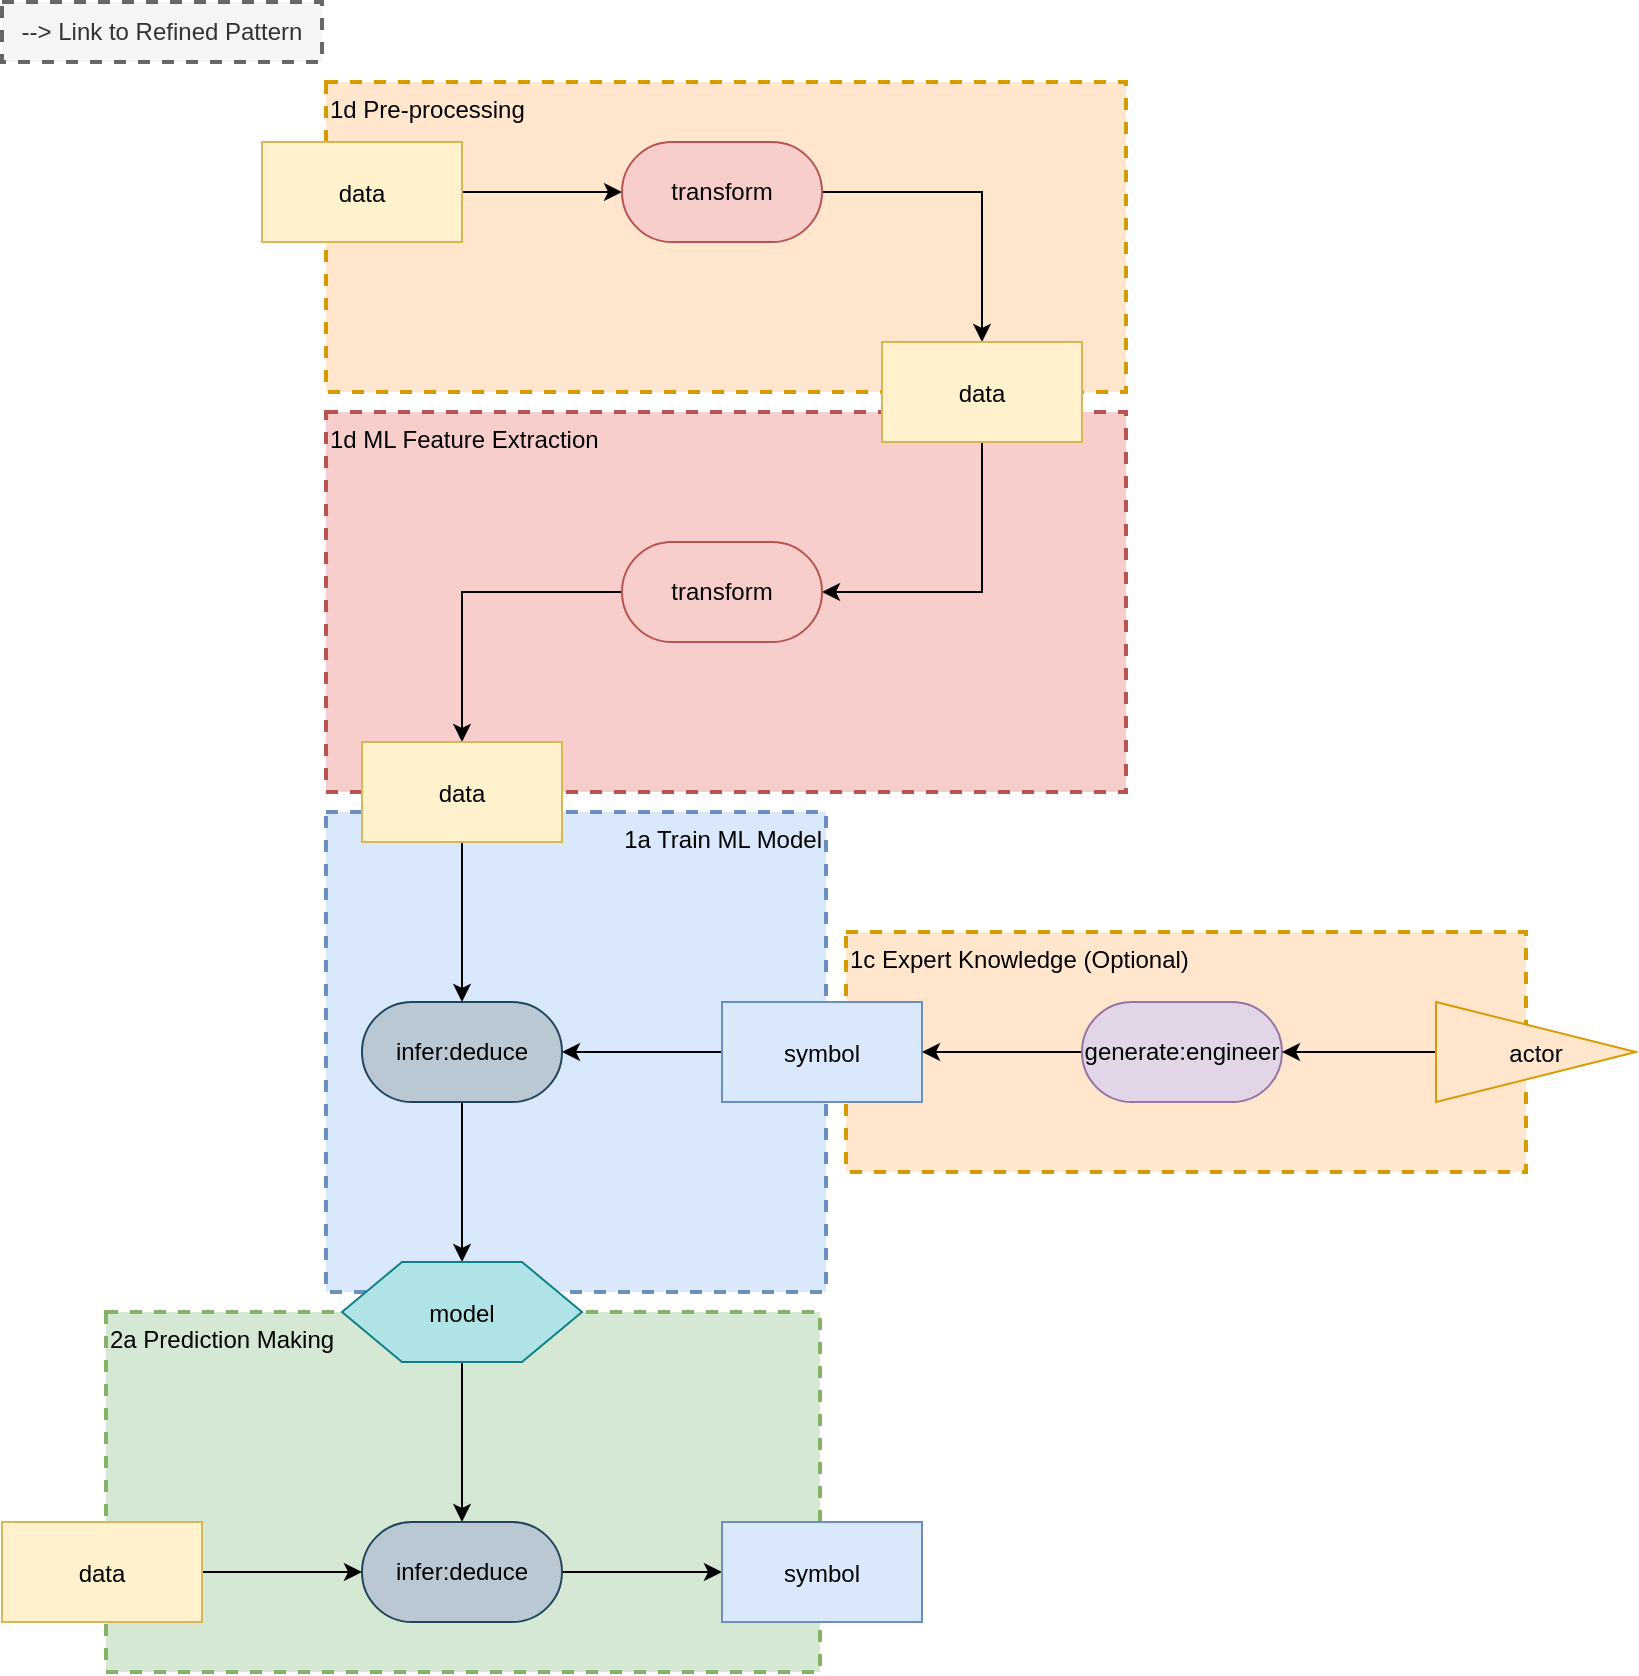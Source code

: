 <mxfile version="27.1.6" pages="6">
  <diagram name="Generalized Pattern" id="4tOXoyzTGzTHZ8qvR4KX">
    <mxGraphModel dx="1572" dy="942" grid="1" gridSize="10" guides="1" tooltips="1" connect="1" arrows="1" fold="1" page="1" pageScale="1" pageWidth="1654" pageHeight="1169" math="0" shadow="0">
      <root>
        <mxCell id="0" />
        <mxCell id="1" parent="0" />
        <mxCell id="fIGQkDf6deLxDd5C9NF3-34" value="2a Prediction Making" style="text;html=1;align=left;verticalAlign=top;whiteSpace=wrap;rounded=0;dashed=1;fillColor=#d5e8d4;strokeColor=#82b366;strokeWidth=2;" parent="1" name="text" vertex="1">
          <mxGeometry x="471" y="822" width="357" height="180" as="geometry" />
        </mxCell>
        <mxCell id="fIGQkDf6deLxDd5C9NF3-33" value="1c Expert Knowledge (Optional)" style="text;html=1;align=left;verticalAlign=top;whiteSpace=wrap;rounded=0;dashed=1;fillColor=#ffe6cc;strokeColor=#d79b00;strokeWidth=2;" parent="1" name="text" vertex="1">
          <mxGeometry x="841" y="632" width="340" height="120" as="geometry" />
        </mxCell>
        <UserObject label="1a Train ML Model" link="data:page/id,QJmj3OhV2XV_i_CJZu5f" id="fIGQkDf6deLxDd5C9NF3-32">
          <mxCell style="text;html=1;align=right;verticalAlign=top;whiteSpace=wrap;rounded=0;dashed=1;fillColor=#dae8fc;strokeColor=#6c8ebf;strokeWidth=2;" parent="1" name="text" vertex="1">
            <mxGeometry x="581" y="572" width="250" height="240" as="geometry" />
          </mxCell>
        </UserObject>
        <UserObject label="1d ML Feature Extraction" link="data:page/id,-0-AcAOsm8m7fuuYN799" id="fIGQkDf6deLxDd5C9NF3-31">
          <mxCell style="text;html=1;align=left;verticalAlign=top;whiteSpace=wrap;rounded=0;dashed=1;fillColor=#f8cecc;strokeColor=#b85450;strokeWidth=2;" parent="1" name="text" vertex="1">
            <mxGeometry x="581" y="372" width="400" height="190" as="geometry" />
          </mxCell>
        </UserObject>
        <mxCell id="fIGQkDf6deLxDd5C9NF3-30" value="1d Pre-processing" style="text;html=1;align=left;verticalAlign=top;whiteSpace=wrap;rounded=0;dashed=1;fillColor=#ffe6cc;strokeColor=#d79b00;strokeWidth=2;" parent="1" name="text" vertex="1">
          <mxGeometry x="581" y="207" width="400" height="155" as="geometry" />
        </mxCell>
        <mxCell id="fIGQkDf6deLxDd5C9NF3-2" style="edgeStyle=orthogonalEdgeStyle;rounded=0;orthogonalLoop=1;jettySize=auto;html=1;exitX=1;exitY=0.5;exitDx=0;exitDy=0;entryX=0;entryY=0.5;entryDx=0;entryDy=0;" parent="1" source="fIGQkDf6deLxDd5C9NF3-3" target="fIGQkDf6deLxDd5C9NF3-5" edge="1">
          <mxGeometry relative="1" as="geometry" />
        </mxCell>
        <mxCell id="fIGQkDf6deLxDd5C9NF3-3" value="data" style="rectangle;fillColor=#fff2cc;strokeColor=#d6b656;" parent="1" name="data" vertex="1">
          <mxGeometry x="549" y="237" width="100" height="50" as="geometry" />
        </mxCell>
        <mxCell id="fIGQkDf6deLxDd5C9NF3-4" style="edgeStyle=orthogonalEdgeStyle;rounded=0;orthogonalLoop=1;jettySize=auto;html=1;exitX=1;exitY=0.5;exitDx=0;exitDy=0;" parent="1" source="fIGQkDf6deLxDd5C9NF3-5" target="fIGQkDf6deLxDd5C9NF3-6" edge="1">
          <mxGeometry relative="1" as="geometry" />
        </mxCell>
        <mxCell id="fIGQkDf6deLxDd5C9NF3-5" value="transform" style="rounded=1;whiteSpace=wrap;html=1;arcSize=50;fillColor=#f8cecc;strokeColor=#b85450;" parent="1" name="transform" vertex="1">
          <mxGeometry x="729" y="237" width="100" height="50" as="geometry" />
        </mxCell>
        <mxCell id="fIGQkDf6deLxDd5C9NF3-8" style="edgeStyle=orthogonalEdgeStyle;rounded=0;orthogonalLoop=1;jettySize=auto;html=1;exitX=0.5;exitY=1;exitDx=0;exitDy=0;entryX=1;entryY=0.5;entryDx=0;entryDy=0;" parent="1" source="fIGQkDf6deLxDd5C9NF3-6" target="fIGQkDf6deLxDd5C9NF3-7" edge="1">
          <mxGeometry relative="1" as="geometry" />
        </mxCell>
        <mxCell id="fIGQkDf6deLxDd5C9NF3-6" value="data" style="rectangle;fillColor=#fff2cc;strokeColor=#d6b656;" parent="1" name="data" vertex="1">
          <mxGeometry x="859" y="337" width="100" height="50" as="geometry" />
        </mxCell>
        <mxCell id="fIGQkDf6deLxDd5C9NF3-10" style="edgeStyle=orthogonalEdgeStyle;rounded=0;orthogonalLoop=1;jettySize=auto;html=1;exitX=0;exitY=0.5;exitDx=0;exitDy=0;" parent="1" source="fIGQkDf6deLxDd5C9NF3-7" target="fIGQkDf6deLxDd5C9NF3-9" edge="1">
          <mxGeometry relative="1" as="geometry" />
        </mxCell>
        <mxCell id="fIGQkDf6deLxDd5C9NF3-7" value="transform" style="rounded=1;whiteSpace=wrap;html=1;arcSize=50;fillColor=#f8cecc;strokeColor=#b85450;" parent="1" name="transform" vertex="1">
          <mxGeometry x="729" y="437" width="100" height="50" as="geometry" />
        </mxCell>
        <mxCell id="fIGQkDf6deLxDd5C9NF3-12" style="edgeStyle=orthogonalEdgeStyle;rounded=0;orthogonalLoop=1;jettySize=auto;html=1;exitX=0.5;exitY=1;exitDx=0;exitDy=0;entryX=0.5;entryY=0;entryDx=0;entryDy=0;" parent="1" source="fIGQkDf6deLxDd5C9NF3-9" target="fIGQkDf6deLxDd5C9NF3-11" edge="1">
          <mxGeometry relative="1" as="geometry" />
        </mxCell>
        <mxCell id="fIGQkDf6deLxDd5C9NF3-9" value="data" style="rectangle;fillColor=#fff2cc;strokeColor=#d6b656;" parent="1" name="data" vertex="1">
          <mxGeometry x="599" y="537" width="100" height="50" as="geometry" />
        </mxCell>
        <mxCell id="fIGQkDf6deLxDd5C9NF3-17" style="edgeStyle=orthogonalEdgeStyle;rounded=0;orthogonalLoop=1;jettySize=auto;html=1;exitX=0.5;exitY=1;exitDx=0;exitDy=0;entryX=0.5;entryY=0;entryDx=0;entryDy=0;" parent="1" source="fIGQkDf6deLxDd5C9NF3-11" target="fIGQkDf6deLxDd5C9NF3-16" edge="1">
          <mxGeometry relative="1" as="geometry" />
        </mxCell>
        <mxCell id="fIGQkDf6deLxDd5C9NF3-11" value="infer:deduce" style="rounded=1;whiteSpace=wrap;html=1;arcSize=50;fillColor=#bac8d3;strokeColor=#23445d;" parent="1" name="infer:deduce" vertex="1">
          <mxGeometry x="599" y="667" width="100" height="50" as="geometry" />
        </mxCell>
        <mxCell id="fIGQkDf6deLxDd5C9NF3-14" style="edgeStyle=orthogonalEdgeStyle;rounded=0;orthogonalLoop=1;jettySize=auto;html=1;entryX=1;entryY=0.5;entryDx=0;entryDy=0;" parent="1" source="fIGQkDf6deLxDd5C9NF3-13" target="fIGQkDf6deLxDd5C9NF3-11" edge="1">
          <mxGeometry relative="1" as="geometry" />
        </mxCell>
        <mxCell id="fIGQkDf6deLxDd5C9NF3-13" value="symbol" style="rectangle;fillColor=#dae8fc;strokeColor=#6c8ebf;" parent="1" name="symbol" vertex="1">
          <mxGeometry x="779" y="667" width="100" height="50" as="geometry" />
        </mxCell>
        <mxCell id="fIGQkDf6deLxDd5C9NF3-23" style="edgeStyle=orthogonalEdgeStyle;rounded=0;orthogonalLoop=1;jettySize=auto;html=1;exitX=0.5;exitY=1;exitDx=0;exitDy=0;entryX=0.5;entryY=0;entryDx=0;entryDy=0;" parent="1" source="fIGQkDf6deLxDd5C9NF3-16" target="fIGQkDf6deLxDd5C9NF3-22" edge="1">
          <mxGeometry relative="1" as="geometry" />
        </mxCell>
        <object label="model" tooltip="case-based&#xa;dynamic&#xa;hybrid&#xa;ML&#xa;rule-based&#xa;semantic&#xa;static&#xa;statisic&#xa;statistical" id="fIGQkDf6deLxDd5C9NF3-16">
          <mxCell style="shape=hexagon;perimeter=hexagonPerimeter2;fillColor=#b0e3e6;strokeColor=#0e8088;" parent="1" name="model" vertex="1">
            <mxGeometry x="589" y="797" width="120" height="50" as="geometry" />
          </mxCell>
        </object>
        <mxCell id="fIGQkDf6deLxDd5C9NF3-19" style="edgeStyle=orthogonalEdgeStyle;rounded=0;orthogonalLoop=1;jettySize=auto;html=1;entryX=1;entryY=0.5;entryDx=0;entryDy=0;" parent="1" source="fIGQkDf6deLxDd5C9NF3-18" target="fIGQkDf6deLxDd5C9NF3-13" edge="1">
          <mxGeometry relative="1" as="geometry" />
        </mxCell>
        <mxCell id="fIGQkDf6deLxDd5C9NF3-18" value="generate:engineer" style="rounded=1;whiteSpace=wrap;html=1;arcSize=50;fillColor=#e1d5e7;strokeColor=#9673a6;" parent="1" name="generate:engineer" vertex="1">
          <mxGeometry x="959" y="667" width="100" height="50" as="geometry" />
        </mxCell>
        <mxCell id="fIGQkDf6deLxDd5C9NF3-21" style="edgeStyle=orthogonalEdgeStyle;rounded=0;orthogonalLoop=1;jettySize=auto;html=1;entryX=1;entryY=0.5;entryDx=0;entryDy=0;" parent="1" source="fIGQkDf6deLxDd5C9NF3-20" target="fIGQkDf6deLxDd5C9NF3-18" edge="1">
          <mxGeometry relative="1" as="geometry" />
        </mxCell>
        <mxCell id="fIGQkDf6deLxDd5C9NF3-20" value="actor" style="triangle;fillColor=#ffe6cc;strokeColor=#d79b00;" parent="1" name="actor" vertex="1">
          <mxGeometry x="1136" y="667" width="100" height="50" as="geometry" />
        </mxCell>
        <mxCell id="fIGQkDf6deLxDd5C9NF3-29" style="edgeStyle=orthogonalEdgeStyle;rounded=0;orthogonalLoop=1;jettySize=auto;html=1;exitX=1;exitY=0.5;exitDx=0;exitDy=0;entryX=0;entryY=0.5;entryDx=0;entryDy=0;" parent="1" source="fIGQkDf6deLxDd5C9NF3-22" target="fIGQkDf6deLxDd5C9NF3-27" edge="1">
          <mxGeometry relative="1" as="geometry" />
        </mxCell>
        <mxCell id="fIGQkDf6deLxDd5C9NF3-22" value="infer:deduce" style="rounded=1;whiteSpace=wrap;html=1;arcSize=50;fillColor=#bac8d3;strokeColor=#23445d;" parent="1" name="infer:deduce" vertex="1">
          <mxGeometry x="599" y="927" width="100" height="50" as="geometry" />
        </mxCell>
        <mxCell id="fIGQkDf6deLxDd5C9NF3-26" style="edgeStyle=orthogonalEdgeStyle;rounded=0;orthogonalLoop=1;jettySize=auto;html=1;exitX=1;exitY=0.5;exitDx=0;exitDy=0;entryX=0;entryY=0.5;entryDx=0;entryDy=0;" parent="1" source="fIGQkDf6deLxDd5C9NF3-24" target="fIGQkDf6deLxDd5C9NF3-22" edge="1">
          <mxGeometry relative="1" as="geometry" />
        </mxCell>
        <mxCell id="fIGQkDf6deLxDd5C9NF3-24" value="data" style="rectangle;fillColor=#fff2cc;strokeColor=#d6b656;" parent="1" name="data" vertex="1">
          <mxGeometry x="419" y="927" width="100" height="50" as="geometry" />
        </mxCell>
        <mxCell id="fIGQkDf6deLxDd5C9NF3-27" value="symbol" style="rectangle;fillColor=#dae8fc;strokeColor=#6c8ebf;" parent="1" name="symbol" vertex="1">
          <mxGeometry x="779" y="927" width="100" height="50" as="geometry" />
        </mxCell>
        <UserObject label="&lt;div&gt;--&amp;gt; Link to Refined Pattern&lt;/div&gt;" link="data:page/id,_Aafsr8gk86pdz7JJuJ_" id="GPF9xSWLRAV1yqIRE5cc-1">
          <mxCell style="text;html=1;align=center;verticalAlign=middle;whiteSpace=wrap;rounded=0;dashed=1;fillColor=#f5f5f5;fontColor=#333333;strokeColor=#666666;strokeWidth=2;" parent="1" name="text" vertex="1">
            <mxGeometry x="419" y="167" width="160" height="30" as="geometry" />
          </mxCell>
        </UserObject>
      </root>
    </mxGraphModel>
  </diagram>
  <diagram id="_Aafsr8gk86pdz7JJuJ_" name="Refined Pattern">
    <mxGraphModel dx="1747" dy="1047" grid="1" gridSize="10" guides="1" tooltips="1" connect="1" arrows="1" fold="1" page="1" pageScale="1" pageWidth="1654" pageHeight="1169" math="0" shadow="0">
      <root>
        <mxCell id="0" />
        <mxCell id="1" parent="0" />
        <mxCell id="-9rlEsQMjqUOY8aXWfB_-40" value="2a Medical Diagnosis" style="text;html=1;align=left;verticalAlign=top;whiteSpace=wrap;rounded=0;dashed=1;fillColor=#d5e8d4;strokeColor=#82b366;strokeWidth=2;" parent="1" name="text" vertex="1">
          <mxGeometry x="392" y="920" width="352" height="100" as="geometry" />
        </mxCell>
        <mxCell id="-9rlEsQMjqUOY8aXWfB_-38" value="1a Genetic Algorithm Optimization" style="text;html=1;align=left;verticalAlign=top;whiteSpace=wrap;rounded=0;dashed=1;fillColor=#dae8fc;strokeColor=#6c8ebf;strokeWidth=2;" parent="1" name="text" vertex="1">
          <mxGeometry x="752" y="750" width="312" height="270" as="geometry" />
        </mxCell>
        <mxCell id="-9rlEsQMjqUOY8aXWfB_-34" value="&lt;div&gt;1a Fuzzy Decision&lt;/div&gt;&lt;div&gt;Tree (FDT) Construction&lt;/div&gt;" style="text;html=1;align=left;verticalAlign=top;whiteSpace=wrap;rounded=0;dashed=1;fillColor=#dae8fc;strokeColor=#6c8ebf;strokeWidth=2;" parent="1" name="text" vertex="1">
          <mxGeometry x="1072" y="750" width="240" height="270" as="geometry" />
        </mxCell>
        <mxCell id="-9rlEsQMjqUOY8aXWfB_-33" value="2a Case-Based Clustering" style="text;html=1;align=left;verticalAlign=bottom;whiteSpace=wrap;rounded=0;dashed=1;fillColor=#f8cecc;strokeColor=#b85450;strokeWidth=2;" parent="1" name="text" vertex="1">
          <mxGeometry x="922" y="550" width="390" height="190" as="geometry" />
        </mxCell>
        <mxCell id="-9rlEsQMjqUOY8aXWfB_-32" value="&lt;div&gt;1d Pre-processing with Stepwise Regression&lt;/div&gt;&lt;div&gt;Analysis (SRA)&lt;/div&gt;" style="text;html=1;align=left;verticalAlign=top;whiteSpace=wrap;rounded=0;dashed=1;fillColor=#f8cecc;strokeColor=#b85450;strokeWidth=2;" parent="1" name="text" vertex="1">
          <mxGeometry x="922" y="350" width="390" height="190" as="geometry" />
        </mxCell>
        <mxCell id="-9rlEsQMjqUOY8aXWfB_-31" value="1d Medical Database Selection" style="text;html=1;align=left;verticalAlign=top;whiteSpace=wrap;rounded=0;dashed=1;fillColor=#ffe6cc;strokeColor=#d79b00;strokeWidth=2;" parent="1" name="text" vertex="1">
          <mxGeometry x="922" y="190" width="390" height="150" as="geometry" />
        </mxCell>
        <mxCell id="-9rlEsQMjqUOY8aXWfB_-1" style="edgeStyle=orthogonalEdgeStyle;rounded=0;orthogonalLoop=1;jettySize=auto;html=1;exitX=1;exitY=0.5;exitDx=0;exitDy=0;entryX=0;entryY=0.5;entryDx=0;entryDy=0;" parent="1" source="-9rlEsQMjqUOY8aXWfB_-2" target="-9rlEsQMjqUOY8aXWfB_-4" edge="1">
          <mxGeometry relative="1" as="geometry" />
        </mxCell>
        <mxCell id="-9rlEsQMjqUOY8aXWfB_-2" value="data&#xa;Raw Medical&#xa;Datasets" style="rectangle;fillColor=#fff2cc;strokeColor=#d6b656;" parent="1" name="data" vertex="1">
          <mxGeometry x="884" y="220" width="100" height="50" as="geometry" />
        </mxCell>
        <mxCell id="-9rlEsQMjqUOY8aXWfB_-3" style="edgeStyle=orthogonalEdgeStyle;rounded=0;orthogonalLoop=1;jettySize=auto;html=1;exitX=1;exitY=0.5;exitDx=0;exitDy=0;" parent="1" source="-9rlEsQMjqUOY8aXWfB_-4" target="-9rlEsQMjqUOY8aXWfB_-5" edge="1">
          <mxGeometry relative="1" as="geometry" />
        </mxCell>
        <mxCell id="-9rlEsQMjqUOY8aXWfB_-4" value="transform:embed" style="rounded=1;whiteSpace=wrap;html=1;arcSize=50;fillColor=#f8cecc;strokeColor=#b85450;" parent="1" name="transform" vertex="1">
          <mxGeometry x="1064" y="220" width="100" height="50" as="geometry" />
        </mxCell>
        <mxCell id="-9rlEsQMjqUOY8aXWfB_-7" style="edgeStyle=orthogonalEdgeStyle;rounded=0;orthogonalLoop=1;jettySize=auto;html=1;exitX=0.5;exitY=1;exitDx=0;exitDy=0;entryX=1;entryY=0.5;entryDx=0;entryDy=0;" parent="1" source="-9rlEsQMjqUOY8aXWfB_-5" target="-9rlEsQMjqUOY8aXWfB_-6" edge="1">
          <mxGeometry relative="1" as="geometry" />
        </mxCell>
        <mxCell id="-9rlEsQMjqUOY8aXWfB_-5" value="data&#xa;Structured&#xa;Datasets" style="rectangle;fillColor=#fff2cc;strokeColor=#d6b656;" parent="1" name="data" vertex="1">
          <mxGeometry x="1194" y="320" width="100" height="50" as="geometry" />
        </mxCell>
        <mxCell id="-9rlEsQMjqUOY8aXWfB_-9" style="edgeStyle=orthogonalEdgeStyle;rounded=0;orthogonalLoop=1;jettySize=auto;html=1;exitX=0;exitY=0.5;exitDx=0;exitDy=0;entryX=0.5;entryY=0;entryDx=0;entryDy=0;" parent="1" source="-9rlEsQMjqUOY8aXWfB_-6" target="-9rlEsQMjqUOY8aXWfB_-8" edge="1">
          <mxGeometry relative="1" as="geometry" />
        </mxCell>
        <mxCell id="-9rlEsQMjqUOY8aXWfB_-6" value="transform:embed" style="rounded=1;whiteSpace=wrap;html=1;arcSize=50;fillColor=#f8cecc;strokeColor=#b85450;" parent="1" name="transform" vertex="1">
          <mxGeometry x="1064" y="420" width="100" height="50" as="geometry" />
        </mxCell>
        <mxCell id="-9rlEsQMjqUOY8aXWfB_-12" style="edgeStyle=orthogonalEdgeStyle;rounded=0;orthogonalLoop=1;jettySize=auto;html=1;exitX=0.5;exitY=1;exitDx=0;exitDy=0;entryX=0;entryY=0.5;entryDx=0;entryDy=0;" parent="1" source="-9rlEsQMjqUOY8aXWfB_-8" target="-9rlEsQMjqUOY8aXWfB_-10" edge="1">
          <mxGeometry relative="1" as="geometry" />
        </mxCell>
        <mxCell id="-9rlEsQMjqUOY8aXWfB_-30" style="edgeStyle=orthogonalEdgeStyle;rounded=0;orthogonalLoop=1;jettySize=auto;html=1;exitX=0;exitY=0.5;exitDx=0;exitDy=0;entryX=0.5;entryY=0;entryDx=0;entryDy=0;" parent="1" source="-9rlEsQMjqUOY8aXWfB_-8" target="-9rlEsQMjqUOY8aXWfB_-25" edge="1">
          <mxGeometry relative="1" as="geometry" />
        </mxCell>
        <mxCell id="-9rlEsQMjqUOY8aXWfB_-8" value="data&#xa;Features for&#xa;Each Condition" style="rectangle;fillColor=#fff2cc;strokeColor=#d6b656;" parent="1" name="data" vertex="1">
          <mxGeometry x="934" y="520" width="100" height="50" as="geometry" />
        </mxCell>
        <mxCell id="-9rlEsQMjqUOY8aXWfB_-14" style="edgeStyle=orthogonalEdgeStyle;rounded=0;orthogonalLoop=1;jettySize=auto;html=1;exitX=1;exitY=0.5;exitDx=0;exitDy=0;entryX=0.5;entryY=0;entryDx=0;entryDy=0;" parent="1" source="-9rlEsQMjqUOY8aXWfB_-10" target="-9rlEsQMjqUOY8aXWfB_-13" edge="1">
          <mxGeometry relative="1" as="geometry" />
        </mxCell>
        <mxCell id="-9rlEsQMjqUOY8aXWfB_-10" value="infer:deduce" style="rounded=1;whiteSpace=wrap;html=1;arcSize=50;fillColor=#bac8d3;strokeColor=#23445d;" parent="1" name="infer:deduce" vertex="1">
          <mxGeometry x="1064" y="620" width="100" height="50" as="geometry" />
        </mxCell>
        <mxCell id="-9rlEsQMjqUOY8aXWfB_-16" style="edgeStyle=orthogonalEdgeStyle;rounded=0;orthogonalLoop=1;jettySize=auto;html=1;exitX=0.5;exitY=1;exitDx=0;exitDy=0;entryX=0.5;entryY=0;entryDx=0;entryDy=0;" parent="1" source="-9rlEsQMjqUOY8aXWfB_-13" target="-9rlEsQMjqUOY8aXWfB_-15" edge="1">
          <mxGeometry relative="1" as="geometry" />
        </mxCell>
        <mxCell id="-9rlEsQMjqUOY8aXWfB_-13" value="data&#xa;Clusters of Cases" style="rectangle;fillColor=#fff2cc;strokeColor=#d6b656;" parent="1" name="data" vertex="1">
          <mxGeometry x="1194" y="720" width="100" height="50" as="geometry" />
        </mxCell>
        <mxCell id="-9rlEsQMjqUOY8aXWfB_-18" style="edgeStyle=orthogonalEdgeStyle;rounded=0;orthogonalLoop=1;jettySize=auto;html=1;exitX=0;exitY=0.5;exitDx=0;exitDy=0;entryX=1;entryY=0.5;entryDx=0;entryDy=0;" parent="1" source="-9rlEsQMjqUOY8aXWfB_-15" target="-9rlEsQMjqUOY8aXWfB_-17" edge="1">
          <mxGeometry relative="1" as="geometry" />
        </mxCell>
        <mxCell id="-9rlEsQMjqUOY8aXWfB_-15" value="generate:train" style="rounded=1;whiteSpace=wrap;html=1;arcSize=50;fillColor=#e1d5e7;strokeColor=#9673a6;" parent="1" name="generate:train" vertex="1">
          <mxGeometry x="1194" y="850" width="100" height="50" as="geometry" />
        </mxCell>
        <mxCell id="-9rlEsQMjqUOY8aXWfB_-36" style="edgeStyle=orthogonalEdgeStyle;rounded=0;orthogonalLoop=1;jettySize=auto;html=1;exitX=0;exitY=0.5;exitDx=0;exitDy=0;entryX=0.5;entryY=0;entryDx=0;entryDy=0;" parent="1" source="-9rlEsQMjqUOY8aXWfB_-17" target="-9rlEsQMjqUOY8aXWfB_-35" edge="1">
          <mxGeometry relative="1" as="geometry" />
        </mxCell>
        <object label="model:hybrid&#xa;Fuzzy Decision&#xa;Tree" tooltip="case-based&#xa;dynamic&#xa;hybrid&#xa;ML&#xa;rule-based&#xa;semantic&#xa;static&#xa;statisic&#xa;statistical" id="-9rlEsQMjqUOY8aXWfB_-17">
          <mxCell style="shape=hexagon;perimeter=hexagonPerimeter2;fillColor=#b0e3e6;strokeColor=#0e8088;" parent="1" name="model" vertex="1">
            <mxGeometry x="1004" y="850" width="105" height="50" as="geometry" />
          </mxCell>
        </object>
        <mxCell id="-9rlEsQMjqUOY8aXWfB_-27" style="edgeStyle=orthogonalEdgeStyle;rounded=0;orthogonalLoop=1;jettySize=auto;html=1;exitX=0;exitY=0.5;exitDx=0;exitDy=0;entryX=1;entryY=0.5;entryDx=0;entryDy=0;" parent="1" source="-9rlEsQMjqUOY8aXWfB_-23" target="-9rlEsQMjqUOY8aXWfB_-25" edge="1">
          <mxGeometry relative="1" as="geometry" />
        </mxCell>
        <object label="model:hybrid&#xa;Optimized Set" tooltip="case-based&#xa;dynamic&#xa;hybrid&#xa;ML&#xa;rule-based&#xa;semantic&#xa;static&#xa;statisic&#xa;statistical" id="-9rlEsQMjqUOY8aXWfB_-23">
          <mxCell style="shape=hexagon;perimeter=hexagonPerimeter2;fillColor=#b0e3e6;strokeColor=#0e8088;" parent="1" name="model" vertex="1">
            <mxGeometry x="692" y="950" width="105" height="50" as="geometry" />
          </mxCell>
        </object>
        <mxCell id="-9rlEsQMjqUOY8aXWfB_-29" style="edgeStyle=orthogonalEdgeStyle;rounded=0;orthogonalLoop=1;jettySize=auto;html=1;exitX=0;exitY=0.5;exitDx=0;exitDy=0;entryX=1;entryY=0.5;entryDx=0;entryDy=0;" parent="1" source="-9rlEsQMjqUOY8aXWfB_-25" target="-9rlEsQMjqUOY8aXWfB_-28" edge="1">
          <mxGeometry relative="1" as="geometry" />
        </mxCell>
        <mxCell id="-9rlEsQMjqUOY8aXWfB_-25" value="infer:deduce" style="rounded=1;whiteSpace=wrap;html=1;arcSize=50;fillColor=#bac8d3;strokeColor=#23445d;" parent="1" name="infer:deduce" vertex="1">
          <mxGeometry x="522" y="950" width="100" height="50" as="geometry" />
        </mxCell>
        <mxCell id="-9rlEsQMjqUOY8aXWfB_-28" value="symbol&#xa;Condition" style="rectangle;fillColor=#dae8fc;strokeColor=#6c8ebf;" parent="1" name="symbol" vertex="1">
          <mxGeometry x="342" y="950" width="100" height="50" as="geometry" />
        </mxCell>
        <mxCell id="-9rlEsQMjqUOY8aXWfB_-39" style="edgeStyle=orthogonalEdgeStyle;rounded=0;orthogonalLoop=1;jettySize=auto;html=1;exitX=0;exitY=0.5;exitDx=0;exitDy=0;entryX=1;entryY=0.5;entryDx=0;entryDy=0;" parent="1" source="-9rlEsQMjqUOY8aXWfB_-35" target="-9rlEsQMjqUOY8aXWfB_-23" edge="1">
          <mxGeometry relative="1" as="geometry" />
        </mxCell>
        <mxCell id="-9rlEsQMjqUOY8aXWfB_-35" value="transform" style="rounded=1;whiteSpace=wrap;html=1;arcSize=50;fillColor=#f8cecc;strokeColor=#b85450;" parent="1" name="transform" vertex="1">
          <mxGeometry x="884" y="950" width="100" height="50" as="geometry" />
        </mxCell>
        <UserObject label="&amp;lt;-- Back to Generalized Pattern" link="data:page/id,4tOXoyzTGzTHZ8qvR4KX" id="7lTXy5naNKLv7by66Akq-1">
          <mxCell style="text;html=1;align=center;verticalAlign=middle;whiteSpace=wrap;rounded=0;dashed=1;fillColor=#f5f5f5;fontColor=#333333;strokeColor=#666666;strokeWidth=2;" parent="1" name="text" vertex="1">
            <mxGeometry x="342" y="150" width="178" height="30" as="geometry" />
          </mxCell>
        </UserObject>
      </root>
    </mxGraphModel>
  </diagram>
  <diagram id="21Q0-zmJVCflhwksxoUn" name="Pre-processing">
    <mxGraphModel dx="786" dy="471" grid="1" gridSize="10" guides="1" tooltips="1" connect="1" arrows="1" fold="1" page="1" pageScale="1" pageWidth="1654" pageHeight="1169" math="0" shadow="0">
      <root>
        <mxCell id="0" />
        <mxCell id="1" parent="0" />
        <mxCell id="VRp0Vl7CZBbDtU6k5sUz-1" value="1d Medical Database Selection" style="text;html=1;align=left;verticalAlign=top;whiteSpace=wrap;rounded=0;dashed=1;fillColor=#ffe6cc;strokeColor=#d79b00;strokeWidth=2;" parent="1" name="text" vertex="1">
          <mxGeometry x="651" y="516" width="390" height="150" as="geometry" />
        </mxCell>
        <mxCell id="VRp0Vl7CZBbDtU6k5sUz-2" style="edgeStyle=orthogonalEdgeStyle;rounded=0;orthogonalLoop=1;jettySize=auto;html=1;exitX=1;exitY=0.5;exitDx=0;exitDy=0;entryX=0;entryY=0.5;entryDx=0;entryDy=0;" parent="1" source="VRp0Vl7CZBbDtU6k5sUz-3" target="VRp0Vl7CZBbDtU6k5sUz-5" edge="1">
          <mxGeometry relative="1" as="geometry" />
        </mxCell>
        <mxCell id="VRp0Vl7CZBbDtU6k5sUz-3" value="data&#xa;Raw Medical&#xa;Datasets" style="rectangle;fillColor=#fff2cc;strokeColor=#d6b656;" parent="1" name="data" vertex="1">
          <mxGeometry x="613" y="546" width="100" height="50" as="geometry" />
        </mxCell>
        <mxCell id="VRp0Vl7CZBbDtU6k5sUz-4" style="edgeStyle=orthogonalEdgeStyle;rounded=0;orthogonalLoop=1;jettySize=auto;html=1;exitX=1;exitY=0.5;exitDx=0;exitDy=0;" parent="1" source="VRp0Vl7CZBbDtU6k5sUz-5" target="VRp0Vl7CZBbDtU6k5sUz-6" edge="1">
          <mxGeometry relative="1" as="geometry" />
        </mxCell>
        <mxCell id="VRp0Vl7CZBbDtU6k5sUz-5" value="transform:embed" style="rounded=1;whiteSpace=wrap;html=1;arcSize=50;fillColor=#f8cecc;strokeColor=#b85450;" parent="1" name="transform" vertex="1">
          <mxGeometry x="793" y="546" width="100" height="50" as="geometry" />
        </mxCell>
        <mxCell id="VRp0Vl7CZBbDtU6k5sUz-6" value="data&#xa;Structured&#xa;Datasets" style="rectangle;fillColor=#fff2cc;strokeColor=#d6b656;" parent="1" name="data" vertex="1">
          <mxGeometry x="923" y="646" width="100" height="50" as="geometry" />
        </mxCell>
        <UserObject label="&amp;lt;-- Back to Generalized Pattern" link="data:page/id,4tOXoyzTGzTHZ8qvR4KX" id="VIkjpP_1DgRpA2wtb1Fi-1">
          <mxCell style="text;html=1;align=center;verticalAlign=middle;whiteSpace=wrap;rounded=0;dashed=1;fillColor=#f5f5f5;fontColor=#333333;strokeColor=#666666;strokeWidth=2;" parent="1" name="text" vertex="1">
            <mxGeometry x="613" y="474" width="178" height="30" as="geometry" />
          </mxCell>
        </UserObject>
      </root>
    </mxGraphModel>
  </diagram>
  <diagram id="-0-AcAOsm8m7fuuYN799" name="ML Feature Extraction">
    <mxGraphModel dx="925" dy="554" grid="1" gridSize="10" guides="1" tooltips="1" connect="1" arrows="1" fold="1" page="1" pageScale="1" pageWidth="1654" pageHeight="1169" math="0" shadow="0">
      <root>
        <mxCell id="0" />
        <mxCell id="1" parent="0" />
        <mxCell id="8nmSQh7Q3xRvVv4HNTpB-1" value="2a Case-Based Clustering" style="text;html=1;align=left;verticalAlign=bottom;whiteSpace=wrap;rounded=0;dashed=1;fillColor=#f8cecc;strokeColor=#b85450;strokeWidth=2;" parent="1" name="text" vertex="1">
          <mxGeometry x="632" y="595" width="390" height="190" as="geometry" />
        </mxCell>
        <mxCell id="8nmSQh7Q3xRvVv4HNTpB-2" value="&lt;div&gt;1d Pre-processing with Stepwise Regression&lt;/div&gt;&lt;div&gt;Analysis (SRA)&lt;/div&gt;" style="text;html=1;align=left;verticalAlign=top;whiteSpace=wrap;rounded=0;dashed=1;fillColor=#f8cecc;strokeColor=#b85450;strokeWidth=2;" parent="1" name="text" vertex="1">
          <mxGeometry x="632" y="395" width="390" height="190" as="geometry" />
        </mxCell>
        <mxCell id="8nmSQh7Q3xRvVv4HNTpB-3" style="edgeStyle=orthogonalEdgeStyle;rounded=0;orthogonalLoop=1;jettySize=auto;html=1;exitX=0.5;exitY=1;exitDx=0;exitDy=0;entryX=1;entryY=0.5;entryDx=0;entryDy=0;" parent="1" source="8nmSQh7Q3xRvVv4HNTpB-4" target="8nmSQh7Q3xRvVv4HNTpB-6" edge="1">
          <mxGeometry relative="1" as="geometry" />
        </mxCell>
        <mxCell id="8nmSQh7Q3xRvVv4HNTpB-4" value="data&#xa;Structured&#xa;Datasets" style="rectangle;fillColor=#fff2cc;strokeColor=#d6b656;" parent="1" name="data" vertex="1">
          <mxGeometry x="904" y="365" width="100" height="50" as="geometry" />
        </mxCell>
        <mxCell id="8nmSQh7Q3xRvVv4HNTpB-5" style="edgeStyle=orthogonalEdgeStyle;rounded=0;orthogonalLoop=1;jettySize=auto;html=1;exitX=0;exitY=0.5;exitDx=0;exitDy=0;entryX=0.5;entryY=0;entryDx=0;entryDy=0;" parent="1" source="8nmSQh7Q3xRvVv4HNTpB-6" target="8nmSQh7Q3xRvVv4HNTpB-8" edge="1">
          <mxGeometry relative="1" as="geometry" />
        </mxCell>
        <mxCell id="8nmSQh7Q3xRvVv4HNTpB-6" value="transform:embed" style="rounded=1;whiteSpace=wrap;html=1;arcSize=50;fillColor=#f8cecc;strokeColor=#b85450;" parent="1" name="transform" vertex="1">
          <mxGeometry x="774" y="465" width="100" height="50" as="geometry" />
        </mxCell>
        <mxCell id="8nmSQh7Q3xRvVv4HNTpB-7" style="edgeStyle=orthogonalEdgeStyle;rounded=0;orthogonalLoop=1;jettySize=auto;html=1;exitX=0.5;exitY=1;exitDx=0;exitDy=0;entryX=0;entryY=0.5;entryDx=0;entryDy=0;" parent="1" source="8nmSQh7Q3xRvVv4HNTpB-8" target="8nmSQh7Q3xRvVv4HNTpB-10" edge="1">
          <mxGeometry relative="1" as="geometry" />
        </mxCell>
        <mxCell id="8nmSQh7Q3xRvVv4HNTpB-8" value="data&#xa;Features for&#xa;Each Condition" style="rectangle;fillColor=#fff2cc;strokeColor=#d6b656;" parent="1" name="data" vertex="1">
          <mxGeometry x="644" y="565" width="100" height="50" as="geometry" />
        </mxCell>
        <mxCell id="8nmSQh7Q3xRvVv4HNTpB-9" style="edgeStyle=orthogonalEdgeStyle;rounded=0;orthogonalLoop=1;jettySize=auto;html=1;exitX=1;exitY=0.5;exitDx=0;exitDy=0;entryX=0.5;entryY=0;entryDx=0;entryDy=0;" parent="1" source="8nmSQh7Q3xRvVv4HNTpB-10" target="8nmSQh7Q3xRvVv4HNTpB-11" edge="1">
          <mxGeometry relative="1" as="geometry" />
        </mxCell>
        <mxCell id="8nmSQh7Q3xRvVv4HNTpB-10" value="infer:deduce" style="rounded=1;whiteSpace=wrap;html=1;arcSize=50;fillColor=#bac8d3;strokeColor=#23445d;" parent="1" name="infer:deduce" vertex="1">
          <mxGeometry x="774" y="665" width="100" height="50" as="geometry" />
        </mxCell>
        <mxCell id="8nmSQh7Q3xRvVv4HNTpB-11" value="data&#xa;Clusters of Cases" style="rectangle;fillColor=#fff2cc;strokeColor=#d6b656;" parent="1" name="data" vertex="1">
          <mxGeometry x="904" y="765" width="100" height="50" as="geometry" />
        </mxCell>
        <UserObject label="&amp;lt;-- Back to Generalized Pattern" link="data:page/id,4tOXoyzTGzTHZ8qvR4KX" id="8oF55CJullcxTl3URD_L-1">
          <mxCell style="text;html=1;align=center;verticalAlign=middle;whiteSpace=wrap;rounded=0;dashed=1;fillColor=#f5f5f5;fontColor=#333333;strokeColor=#666666;strokeWidth=2;" parent="1" name="text" vertex="1">
            <mxGeometry x="632" y="355" width="178" height="30" as="geometry" />
          </mxCell>
        </UserObject>
      </root>
    </mxGraphModel>
  </diagram>
  <diagram id="QJmj3OhV2XV_i_CJZu5f" name="Train ML Model">
    <mxGraphModel dx="925" dy="554" grid="1" gridSize="10" guides="1" tooltips="1" connect="1" arrows="1" fold="1" page="1" pageScale="1" pageWidth="1654" pageHeight="1169" math="0" shadow="0">
      <root>
        <mxCell id="0" />
        <mxCell id="1" parent="0" />
        <mxCell id="51NWARLF6QMVVSWA85Mv-1" value="1a Genetic Algorithm Optimization" style="text;html=1;align=left;verticalAlign=top;whiteSpace=wrap;rounded=0;dashed=1;fillColor=#dae8fc;strokeColor=#6c8ebf;strokeWidth=2;" parent="1" name="text" vertex="1">
          <mxGeometry x="577" y="481" width="312" height="270" as="geometry" />
        </mxCell>
        <mxCell id="51NWARLF6QMVVSWA85Mv-2" value="&lt;div&gt;1a Fuzzy Decision&lt;/div&gt;&lt;div&gt;Tree (FDT) Construction&lt;/div&gt;" style="text;html=1;align=left;verticalAlign=top;whiteSpace=wrap;rounded=0;dashed=1;fillColor=#dae8fc;strokeColor=#6c8ebf;strokeWidth=2;" parent="1" name="text" vertex="1">
          <mxGeometry x="897" y="481" width="240" height="270" as="geometry" />
        </mxCell>
        <mxCell id="51NWARLF6QMVVSWA85Mv-3" style="edgeStyle=orthogonalEdgeStyle;rounded=0;orthogonalLoop=1;jettySize=auto;html=1;exitX=0.5;exitY=1;exitDx=0;exitDy=0;entryX=0.5;entryY=0;entryDx=0;entryDy=0;" parent="1" source="51NWARLF6QMVVSWA85Mv-4" target="51NWARLF6QMVVSWA85Mv-6" edge="1">
          <mxGeometry relative="1" as="geometry" />
        </mxCell>
        <mxCell id="51NWARLF6QMVVSWA85Mv-4" value="data&#xa;Clusters of Cases" style="rectangle;fillColor=#fff2cc;strokeColor=#d6b656;" parent="1" name="data" vertex="1">
          <mxGeometry x="1019" y="451" width="100" height="50" as="geometry" />
        </mxCell>
        <mxCell id="51NWARLF6QMVVSWA85Mv-5" style="edgeStyle=orthogonalEdgeStyle;rounded=0;orthogonalLoop=1;jettySize=auto;html=1;exitX=0;exitY=0.5;exitDx=0;exitDy=0;entryX=1;entryY=0.5;entryDx=0;entryDy=0;" parent="1" source="51NWARLF6QMVVSWA85Mv-6" target="51NWARLF6QMVVSWA85Mv-8" edge="1">
          <mxGeometry relative="1" as="geometry" />
        </mxCell>
        <mxCell id="51NWARLF6QMVVSWA85Mv-6" value="generate:train" style="rounded=1;whiteSpace=wrap;html=1;arcSize=50;fillColor=#e1d5e7;strokeColor=#9673a6;" parent="1" name="generate:train" vertex="1">
          <mxGeometry x="1019" y="581" width="100" height="50" as="geometry" />
        </mxCell>
        <mxCell id="51NWARLF6QMVVSWA85Mv-7" style="edgeStyle=orthogonalEdgeStyle;rounded=0;orthogonalLoop=1;jettySize=auto;html=1;exitX=0;exitY=0.5;exitDx=0;exitDy=0;entryX=0.5;entryY=0;entryDx=0;entryDy=0;" parent="1" source="51NWARLF6QMVVSWA85Mv-8" target="51NWARLF6QMVVSWA85Mv-11" edge="1">
          <mxGeometry relative="1" as="geometry" />
        </mxCell>
        <object label="model:hybrid&#xa;Fuzzy Decision&#xa;Tree" tooltip="case-based&#xa;dynamic&#xa;hybrid&#xa;ML&#xa;rule-based&#xa;semantic&#xa;static&#xa;statisic&#xa;statistical" id="51NWARLF6QMVVSWA85Mv-8">
          <mxCell style="shape=hexagon;perimeter=hexagonPerimeter2;fillColor=#b0e3e6;strokeColor=#0e8088;" parent="1" name="model" vertex="1">
            <mxGeometry x="829" y="581" width="120" height="50" as="geometry" />
          </mxCell>
        </object>
        <object label="model:hybrid&#xa;Optimized Set" tooltip="case-based&#xa;dynamic&#xa;hybrid&#xa;ML&#xa;rule-based&#xa;semantic&#xa;static&#xa;statisic&#xa;statistical" id="51NWARLF6QMVVSWA85Mv-9">
          <mxCell style="shape=hexagon;perimeter=hexagonPerimeter2;fillColor=#b0e3e6;strokeColor=#0e8088;" parent="1" name="model" vertex="1">
            <mxGeometry x="517" y="681" width="120" height="50" as="geometry" />
          </mxCell>
        </object>
        <mxCell id="51NWARLF6QMVVSWA85Mv-10" style="edgeStyle=orthogonalEdgeStyle;rounded=0;orthogonalLoop=1;jettySize=auto;html=1;exitX=0;exitY=0.5;exitDx=0;exitDy=0;entryX=1;entryY=0.5;entryDx=0;entryDy=0;" parent="1" source="51NWARLF6QMVVSWA85Mv-11" target="51NWARLF6QMVVSWA85Mv-9" edge="1">
          <mxGeometry relative="1" as="geometry" />
        </mxCell>
        <mxCell id="51NWARLF6QMVVSWA85Mv-11" value="transform" style="rounded=1;whiteSpace=wrap;html=1;arcSize=50;fillColor=#f8cecc;strokeColor=#b85450;" parent="1" name="transform" vertex="1">
          <mxGeometry x="709" y="681" width="100" height="50" as="geometry" />
        </mxCell>
        <UserObject label="&amp;lt;-- Back to Generalized Pattern" link="data:page/id,4tOXoyzTGzTHZ8qvR4KX" id="IhbFhw17AEQVjmg79RgZ-1">
          <mxCell style="text;html=1;align=center;verticalAlign=middle;whiteSpace=wrap;rounded=0;dashed=1;fillColor=#f5f5f5;fontColor=#333333;strokeColor=#666666;strokeWidth=2;" parent="1" name="text" vertex="1">
            <mxGeometry x="517" y="419" width="178" height="30" as="geometry" />
          </mxCell>
        </UserObject>
      </root>
    </mxGraphModel>
  </diagram>
  <diagram id="rzyUZ4pry0p9WVUeCBYm" name="Prediction Making">
    <mxGraphModel dx="925" dy="554" grid="1" gridSize="10" guides="1" tooltips="1" connect="1" arrows="1" fold="1" page="1" pageScale="1" pageWidth="1654" pageHeight="1169" math="0" shadow="0">
      <root>
        <mxCell id="0" />
        <mxCell id="1" parent="0" />
        <mxCell id="8Sh7qrrRjPM1jxi4Op-J-1" value="2a Medical Diagnosis" style="text;html=1;align=left;verticalAlign=top;whiteSpace=wrap;rounded=0;dashed=1;fillColor=#d5e8d4;strokeColor=#82b366;strokeWidth=2;" parent="1" name="text" vertex="1">
          <mxGeometry x="646" y="527" width="352" height="180" as="geometry" />
        </mxCell>
        <mxCell id="8Sh7qrrRjPM1jxi4Op-J-6" style="edgeStyle=orthogonalEdgeStyle;rounded=0;orthogonalLoop=1;jettySize=auto;html=1;entryX=0.5;entryY=0;entryDx=0;entryDy=0;" parent="1" source="8Sh7qrrRjPM1jxi4Op-J-2" target="8Sh7qrrRjPM1jxi4Op-J-4" edge="1">
          <mxGeometry relative="1" as="geometry" />
        </mxCell>
        <mxCell id="8Sh7qrrRjPM1jxi4Op-J-2" value="data&#xa;Features for&#xa;Each Condition" style="rectangle;fillColor=#fff2cc;strokeColor=#d6b656;" parent="1" name="data" vertex="1">
          <mxGeometry x="772" y="507" width="100" height="50" as="geometry" />
        </mxCell>
        <mxCell id="8Sh7qrrRjPM1jxi4Op-J-8" style="edgeStyle=orthogonalEdgeStyle;rounded=0;orthogonalLoop=1;jettySize=auto;html=1;exitX=0;exitY=0.5;exitDx=0;exitDy=0;entryX=1;entryY=0.5;entryDx=0;entryDy=0;" parent="1" source="8Sh7qrrRjPM1jxi4Op-J-3" target="8Sh7qrrRjPM1jxi4Op-J-4" edge="1">
          <mxGeometry relative="1" as="geometry" />
        </mxCell>
        <object label="model:hybrid&#xa;Optimized Set" tooltip="case-based&#xa;dynamic&#xa;hybrid&#xa;ML&#xa;rule-based&#xa;semantic&#xa;static&#xa;statisic&#xa;statistical" id="8Sh7qrrRjPM1jxi4Op-J-3">
          <mxCell style="shape=hexagon;perimeter=hexagonPerimeter2;fillColor=#b0e3e6;strokeColor=#0e8088;" parent="1" name="model" vertex="1">
            <mxGeometry x="942" y="637" width="120" height="50" as="geometry" />
          </mxCell>
        </object>
        <mxCell id="8Sh7qrrRjPM1jxi4Op-J-7" style="edgeStyle=orthogonalEdgeStyle;rounded=0;orthogonalLoop=1;jettySize=auto;html=1;exitX=0;exitY=0.5;exitDx=0;exitDy=0;entryX=1;entryY=0.5;entryDx=0;entryDy=0;" parent="1" source="8Sh7qrrRjPM1jxi4Op-J-4" target="8Sh7qrrRjPM1jxi4Op-J-5" edge="1">
          <mxGeometry relative="1" as="geometry" />
        </mxCell>
        <mxCell id="8Sh7qrrRjPM1jxi4Op-J-4" value="infer:deduce" style="rounded=1;whiteSpace=wrap;html=1;arcSize=50;fillColor=#bac8d3;strokeColor=#23445d;" parent="1" name="infer:deduce" vertex="1">
          <mxGeometry x="772" y="637" width="100" height="50" as="geometry" />
        </mxCell>
        <mxCell id="8Sh7qrrRjPM1jxi4Op-J-5" value="symbol&#xa;Condition" style="rectangle;fillColor=#dae8fc;strokeColor=#6c8ebf;" parent="1" name="symbol" vertex="1">
          <mxGeometry x="592" y="637" width="100" height="50" as="geometry" />
        </mxCell>
        <UserObject label="&amp;lt;-- Back to Generalized Pattern" link="data:page/id,4tOXoyzTGzTHZ8qvR4KX" id="dlZWLuk1kNjjsawgna7X-1">
          <mxCell style="text;html=1;align=center;verticalAlign=middle;whiteSpace=wrap;rounded=0;dashed=1;fillColor=#f5f5f5;fontColor=#333333;strokeColor=#666666;strokeWidth=2;" parent="1" name="text" vertex="1">
            <mxGeometry x="592" y="462" width="178" height="30" as="geometry" />
          </mxCell>
        </UserObject>
      </root>
    </mxGraphModel>
  </diagram>
</mxfile>
